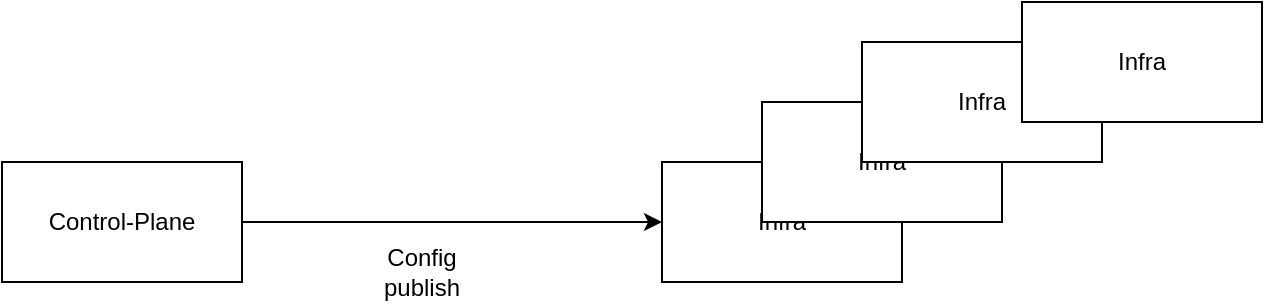 <mxfile version="17.4.0" type="device"><diagram id="4Z_BzPLMwqBEilzmHEKE" name="Page-1"><mxGraphModel dx="1426" dy="846" grid="1" gridSize="10" guides="1" tooltips="1" connect="1" arrows="1" fold="1" page="1" pageScale="1" pageWidth="850" pageHeight="1100" math="0" shadow="0"><root><mxCell id="0"/><mxCell id="1" parent="0"/><mxCell id="A1kIO6IP6z2nswiR59xT-4" style="edgeStyle=orthogonalEdgeStyle;rounded=0;orthogonalLoop=1;jettySize=auto;html=1;entryX=0;entryY=0.5;entryDx=0;entryDy=0;" edge="1" parent="1" source="A1kIO6IP6z2nswiR59xT-1" target="A1kIO6IP6z2nswiR59xT-3"><mxGeometry relative="1" as="geometry"/></mxCell><mxCell id="A1kIO6IP6z2nswiR59xT-1" value="Control-Plane" style="rounded=0;whiteSpace=wrap;html=1;" vertex="1" parent="1"><mxGeometry x="170" y="200" width="120" height="60" as="geometry"/></mxCell><mxCell id="A1kIO6IP6z2nswiR59xT-3" value="Infra" style="rounded=0;whiteSpace=wrap;html=1;" vertex="1" parent="1"><mxGeometry x="500" y="200" width="120" height="60" as="geometry"/></mxCell><mxCell id="A1kIO6IP6z2nswiR59xT-5" value="Infra" style="rounded=0;whiteSpace=wrap;html=1;" vertex="1" parent="1"><mxGeometry x="550" y="170" width="120" height="60" as="geometry"/></mxCell><mxCell id="A1kIO6IP6z2nswiR59xT-7" value="Infra" style="rounded=0;whiteSpace=wrap;html=1;" vertex="1" parent="1"><mxGeometry x="600" y="140" width="120" height="60" as="geometry"/></mxCell><mxCell id="A1kIO6IP6z2nswiR59xT-8" value="Infra" style="rounded=0;whiteSpace=wrap;html=1;" vertex="1" parent="1"><mxGeometry x="680" y="120" width="120" height="60" as="geometry"/></mxCell><mxCell id="A1kIO6IP6z2nswiR59xT-10" value="Config publish&lt;br&gt;" style="text;html=1;strokeColor=none;fillColor=none;align=center;verticalAlign=middle;whiteSpace=wrap;rounded=0;" vertex="1" parent="1"><mxGeometry x="350" y="240" width="60" height="30" as="geometry"/></mxCell></root></mxGraphModel></diagram></mxfile>
